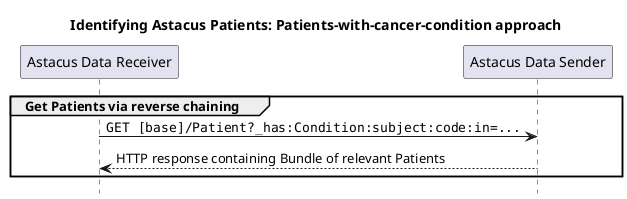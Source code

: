 @startuml
skinparam defaultFontName Arial

title Identifying Astacus Patients: Patients-with-cancer-condition approach
hide footbox
participant "Astacus Data Receiver" as Receiver
participant "Astacus Data Sender" as Sender

group Get Patients via reverse chaining
    "Receiver" -> "Sender" : ""GET [base]/Patient?_has:Condition:subject:code:in=...""
    "Sender" --> "Receiver" : HTTP response containing Bundle of relevant Patients
end

@enduml